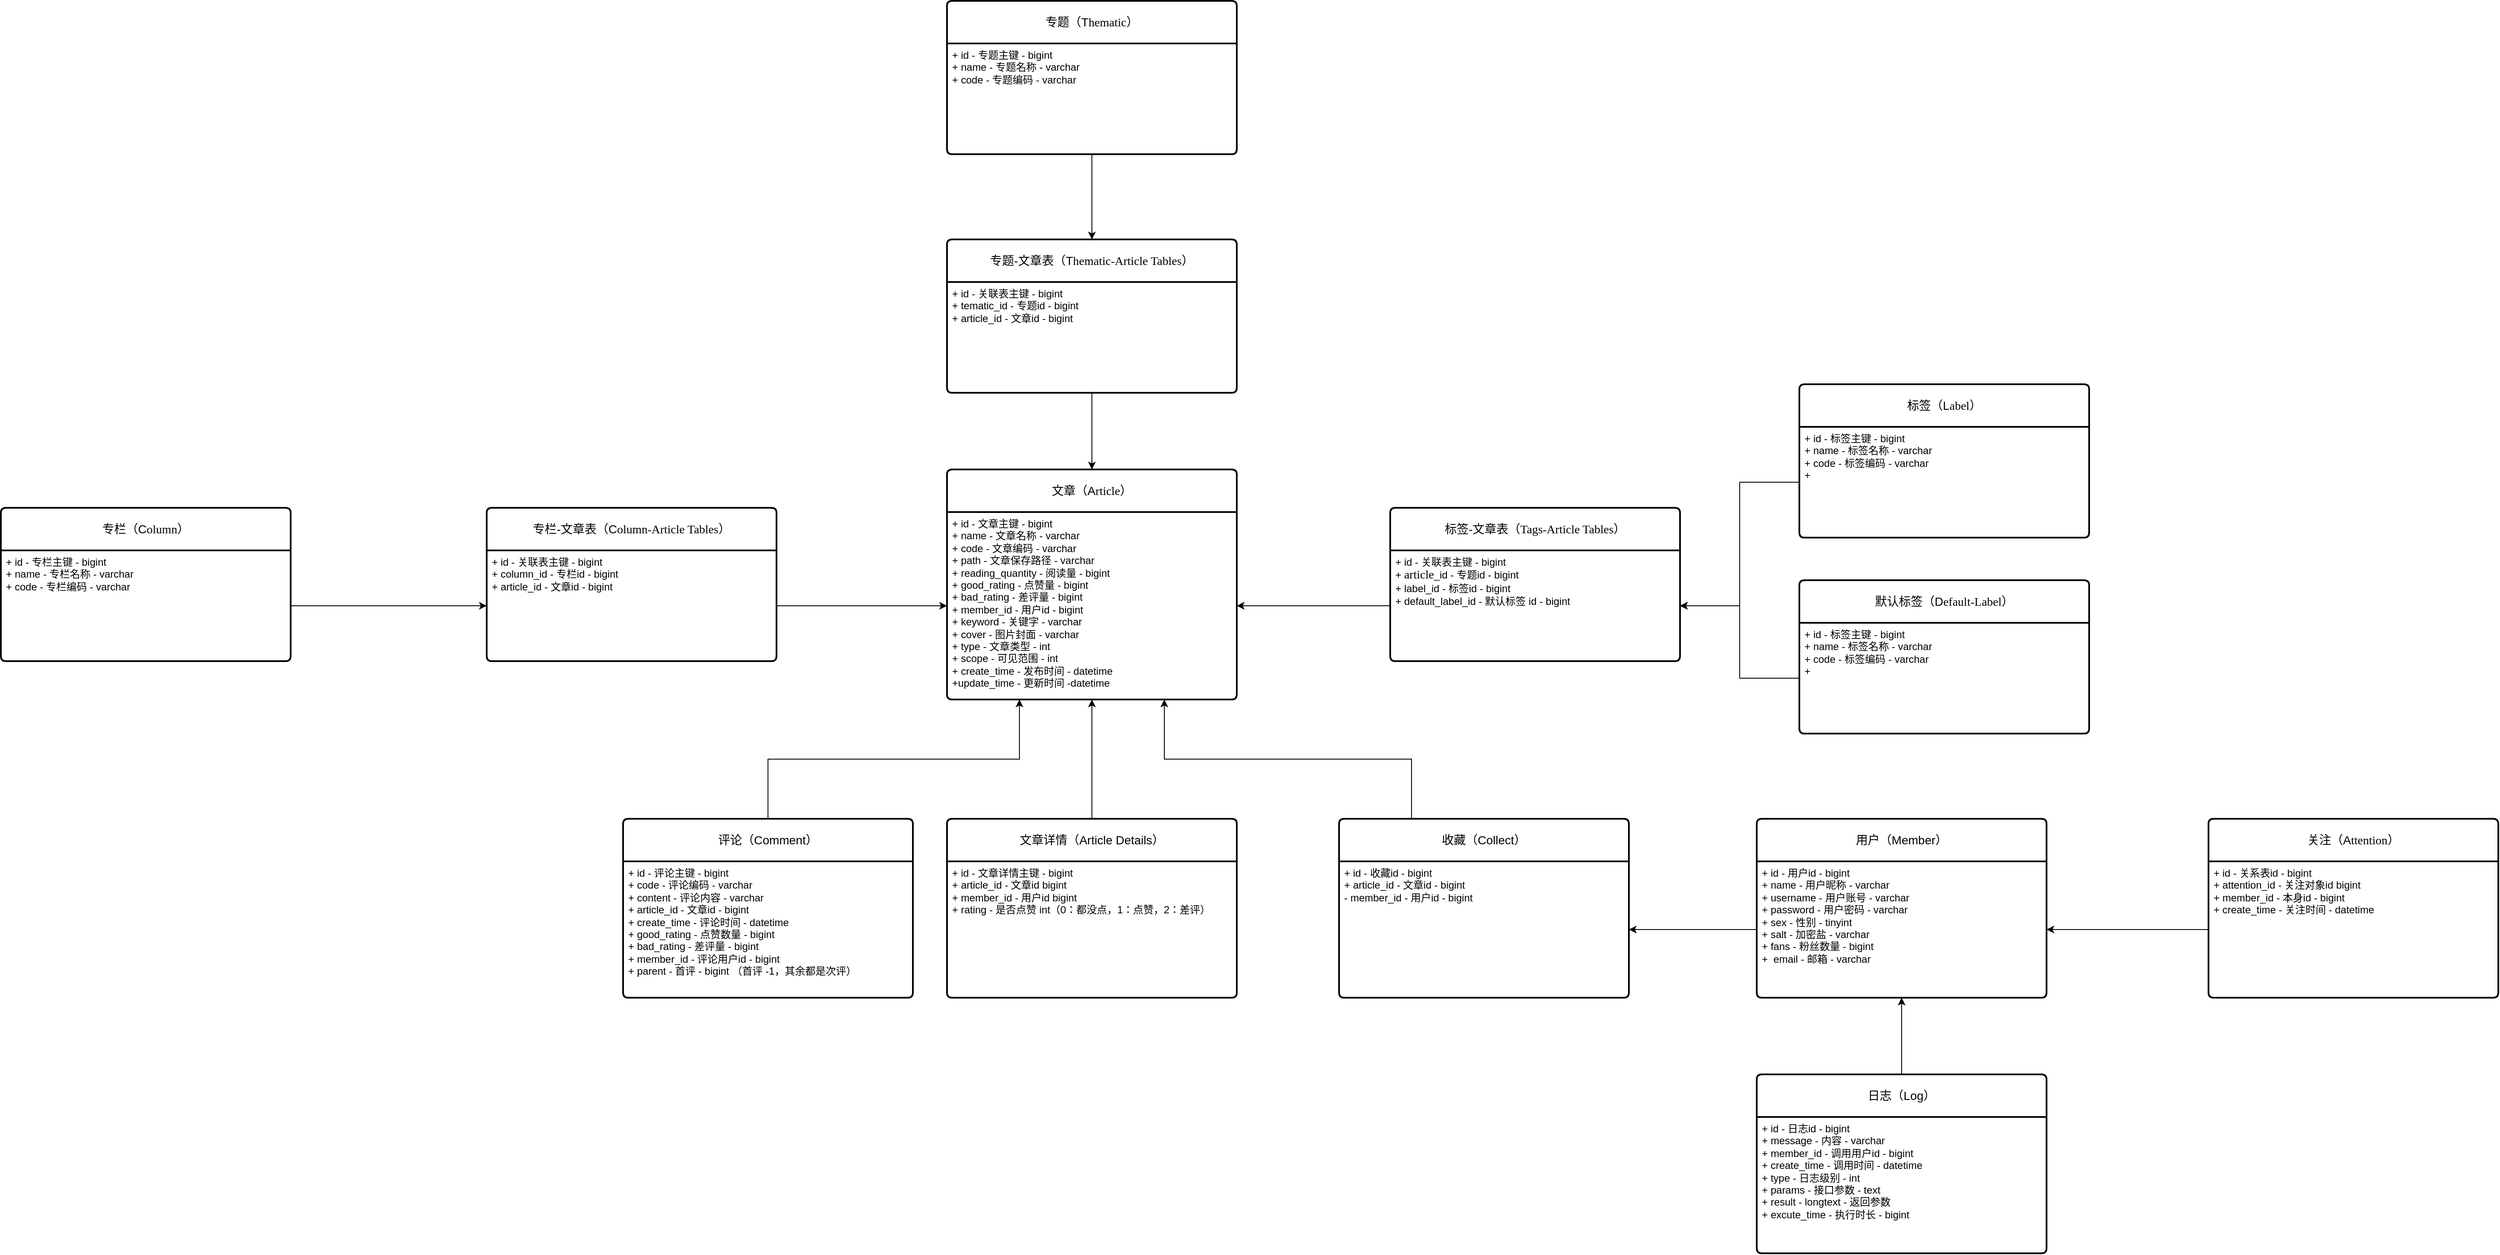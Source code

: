 <mxfile version="27.0.5" pages="2">
  <diagram name="数据库结构" id="I1ErNXHB0BoW2DpfOcAM">
    <mxGraphModel dx="2637" dy="1705" grid="1" gridSize="10" guides="1" tooltips="1" connect="1" arrows="1" fold="1" page="1" pageScale="1" pageWidth="827" pageHeight="1169" math="0" shadow="0">
      <root>
        <mxCell id="0" />
        <mxCell id="1" parent="0" />
        <mxCell id="AwYpqpUh4EfOczfZwocW-6" value="专题（T&lt;span style=&quot;font-family: 微软雅黑; text-align: start; white-space-collapse: preserve;&quot;&gt;hematic&lt;/span&gt;）" style="swimlane;childLayout=stackLayout;horizontal=1;startSize=50;horizontalStack=0;rounded=1;fontSize=14;fontStyle=0;strokeWidth=2;resizeParent=0;resizeLast=1;shadow=0;dashed=0;align=center;arcSize=4;whiteSpace=wrap;html=1;" parent="1" vertex="1">
          <mxGeometry x="100" y="-280" width="340" height="180" as="geometry" />
        </mxCell>
        <mxCell id="AwYpqpUh4EfOczfZwocW-7" value="+ id - 专题主键 - bigint&lt;br&gt;+ name - 专题名称 - varchar&lt;br&gt;+ code - 专题编码 - varchar" style="align=left;strokeColor=none;fillColor=none;spacingLeft=4;spacingRight=4;fontSize=12;verticalAlign=top;resizable=0;rotatable=0;part=1;html=1;whiteSpace=wrap;" parent="AwYpqpUh4EfOczfZwocW-6" vertex="1">
          <mxGeometry y="50" width="340" height="130" as="geometry" />
        </mxCell>
        <mxCell id="AwYpqpUh4EfOczfZwocW-9" value="标签（L&lt;span style=&quot;font-family: 微软雅黑; text-align: start; white-space-collapse: preserve;&quot;&gt;abel&lt;/span&gt;）" style="swimlane;childLayout=stackLayout;horizontal=1;startSize=50;horizontalStack=0;rounded=1;fontSize=14;fontStyle=0;strokeWidth=2;resizeParent=0;resizeLast=1;shadow=0;dashed=0;align=center;arcSize=4;whiteSpace=wrap;html=1;" parent="1" vertex="1">
          <mxGeometry x="1100" y="170" width="340" height="180" as="geometry" />
        </mxCell>
        <mxCell id="AwYpqpUh4EfOczfZwocW-10" value="+ id - 标签主键 - bigint&lt;br&gt;+ name - 标签名称 - varchar&lt;br&gt;+ code - 标签编码 - varchar&lt;div&gt;+&amp;nbsp;&lt;/div&gt;" style="align=left;strokeColor=none;fillColor=none;spacingLeft=4;spacingRight=4;fontSize=12;verticalAlign=top;resizable=0;rotatable=0;part=1;html=1;whiteSpace=wrap;" parent="AwYpqpUh4EfOczfZwocW-9" vertex="1">
          <mxGeometry y="50" width="340" height="130" as="geometry" />
        </mxCell>
        <mxCell id="AwYpqpUh4EfOczfZwocW-11" value="标签-文章表（&lt;span style=&quot;font-family: 微软雅黑; text-align: start; white-space-collapse: preserve;&quot;&gt;Tags-Article Tables&lt;/span&gt;）" style="swimlane;childLayout=stackLayout;horizontal=1;startSize=50;horizontalStack=0;rounded=1;fontSize=14;fontStyle=0;strokeWidth=2;resizeParent=0;resizeLast=1;shadow=0;dashed=0;align=center;arcSize=4;whiteSpace=wrap;html=1;" parent="1" vertex="1">
          <mxGeometry x="620" y="315" width="340" height="180" as="geometry" />
        </mxCell>
        <mxCell id="AwYpqpUh4EfOczfZwocW-12" value="+ id - 关联表主键 - bigint&lt;div&gt;+ &lt;font face=&quot;微软雅黑&quot;&gt;&lt;span style=&quot;font-size: 14px; white-space-collapse: preserve;&quot;&gt;article&lt;/span&gt;&lt;/font&gt;_id - 专题id - bigint&lt;/div&gt;&lt;div&gt;+ label_id - 标签id - bigint&lt;/div&gt;&lt;div&gt;+ default_label_id - 默认标签 id - bigint&lt;/div&gt;" style="align=left;strokeColor=none;fillColor=none;spacingLeft=4;spacingRight=4;fontSize=12;verticalAlign=top;resizable=0;rotatable=0;part=1;html=1;whiteSpace=wrap;" parent="AwYpqpUh4EfOczfZwocW-11" vertex="1">
          <mxGeometry y="50" width="340" height="130" as="geometry" />
        </mxCell>
        <mxCell id="AwYpqpUh4EfOczfZwocW-13" value="默认标签（D&lt;span style=&quot;font-family: 微软雅黑; text-align: start; white-space-collapse: preserve;&quot;&gt;efault-L&lt;/span&gt;&lt;span style=&quot;font-family: 微软雅黑; text-align: start; white-space-collapse: preserve;&quot;&gt;abel&lt;/span&gt;）" style="swimlane;childLayout=stackLayout;horizontal=1;startSize=50;horizontalStack=0;rounded=1;fontSize=14;fontStyle=0;strokeWidth=2;resizeParent=0;resizeLast=1;shadow=0;dashed=0;align=center;arcSize=4;whiteSpace=wrap;html=1;" parent="1" vertex="1">
          <mxGeometry x="1100" y="400" width="340" height="180" as="geometry" />
        </mxCell>
        <mxCell id="AwYpqpUh4EfOczfZwocW-14" value="+ id - 标签主键 - bigint&lt;br&gt;+ name - 标签名称 - varchar&lt;br&gt;+ code - 标签编码 - varchar&lt;div&gt;+&amp;nbsp;&lt;/div&gt;" style="align=left;strokeColor=none;fillColor=none;spacingLeft=4;spacingRight=4;fontSize=12;verticalAlign=top;resizable=0;rotatable=0;part=1;html=1;whiteSpace=wrap;" parent="AwYpqpUh4EfOczfZwocW-13" vertex="1">
          <mxGeometry y="50" width="340" height="130" as="geometry" />
        </mxCell>
        <mxCell id="AwYpqpUh4EfOczfZwocW-15" value="文章（A&lt;span style=&quot;font-family: 微软雅黑; text-align: start; white-space-collapse: preserve;&quot;&gt;rticle&lt;/span&gt;）" style="swimlane;childLayout=stackLayout;horizontal=1;startSize=50;horizontalStack=0;rounded=1;fontSize=14;fontStyle=0;strokeWidth=2;resizeParent=0;resizeLast=1;shadow=0;dashed=0;align=center;arcSize=4;whiteSpace=wrap;html=1;" parent="1" vertex="1">
          <mxGeometry x="100" y="270" width="340" height="270" as="geometry" />
        </mxCell>
        <mxCell id="AwYpqpUh4EfOczfZwocW-16" value="+ id - 文章主键 - bigint&lt;br&gt;+ name - 文章名称 - varchar&lt;br&gt;+ code - 文章编码 - varchar&lt;div&gt;+ path - 文章保存路径 - varchar&lt;/div&gt;&lt;div&gt;+ reading_quantity - 阅读量 - bigint&lt;/div&gt;&lt;div&gt;+ good_rating - 点赞量 - bigint&lt;/div&gt;&lt;div&gt;+ bad_rating - 差评量 - bigint&lt;/div&gt;&lt;div&gt;+ member_id - 用户id - bigint&lt;/div&gt;&lt;div&gt;+ keyword - 关键字 - varchar&lt;/div&gt;&lt;div&gt;+ cover - 图片封面 - varchar&lt;/div&gt;&lt;div&gt;+ type - 文章类型 - int&lt;/div&gt;&lt;div&gt;+ scope - 可见范围 - int&lt;/div&gt;&lt;div&gt;+ create_time - 发布时间 - datetime&lt;/div&gt;&lt;div&gt;+update_time - 更新时间 -datetime&lt;/div&gt;" style="align=left;strokeColor=none;fillColor=none;spacingLeft=4;spacingRight=4;fontSize=12;verticalAlign=top;resizable=0;rotatable=0;part=1;html=1;whiteSpace=wrap;" parent="AwYpqpUh4EfOczfZwocW-15" vertex="1">
          <mxGeometry y="50" width="340" height="220" as="geometry" />
        </mxCell>
        <mxCell id="AwYpqpUh4EfOczfZwocW-17" value="专题-文章表（T&lt;span style=&quot;font-family: 微软雅黑; text-align: start; white-space-collapse: preserve;&quot;&gt;hematic-Article Tables&lt;/span&gt;）" style="swimlane;childLayout=stackLayout;horizontal=1;startSize=50;horizontalStack=0;rounded=1;fontSize=14;fontStyle=0;strokeWidth=2;resizeParent=0;resizeLast=1;shadow=0;dashed=0;align=center;arcSize=4;whiteSpace=wrap;html=1;" parent="1" vertex="1">
          <mxGeometry x="100" width="340" height="180" as="geometry" />
        </mxCell>
        <mxCell id="AwYpqpUh4EfOczfZwocW-18" value="+ id - 关联表主键 - bigint&lt;br&gt;+ tematic_id - 专题id - bigint&lt;div&gt;+ article_id - 文章id - bigint&lt;/div&gt;" style="align=left;strokeColor=none;fillColor=none;spacingLeft=4;spacingRight=4;fontSize=12;verticalAlign=top;resizable=0;rotatable=0;part=1;html=1;whiteSpace=wrap;" parent="AwYpqpUh4EfOczfZwocW-17" vertex="1">
          <mxGeometry y="50" width="340" height="130" as="geometry" />
        </mxCell>
        <mxCell id="AwYpqpUh4EfOczfZwocW-19" value="专栏-文章表（C&lt;span style=&quot;font-family: 微软雅黑; text-align: start; white-space-collapse: preserve;&quot;&gt;olumn-Article Tables&lt;/span&gt;）" style="swimlane;childLayout=stackLayout;horizontal=1;startSize=50;horizontalStack=0;rounded=1;fontSize=14;fontStyle=0;strokeWidth=2;resizeParent=0;resizeLast=1;shadow=0;dashed=0;align=center;arcSize=4;whiteSpace=wrap;html=1;" parent="1" vertex="1">
          <mxGeometry x="-440" y="315" width="340" height="180" as="geometry" />
        </mxCell>
        <mxCell id="AwYpqpUh4EfOczfZwocW-20" value="+ id - 关联表主键 - bigint&lt;br&gt;+ column_id - 专栏id - bigint&lt;br&gt;+ article_id - 文章id - bigint" style="align=left;strokeColor=none;fillColor=none;spacingLeft=4;spacingRight=4;fontSize=12;verticalAlign=top;resizable=0;rotatable=0;part=1;html=1;whiteSpace=wrap;" parent="AwYpqpUh4EfOczfZwocW-19" vertex="1">
          <mxGeometry y="50" width="340" height="130" as="geometry" />
        </mxCell>
        <mxCell id="AwYpqpUh4EfOczfZwocW-21" value="专栏（C&lt;span style=&quot;font-family: 微软雅黑; text-align: start; white-space-collapse: preserve;&quot;&gt;olumn&lt;/span&gt;）" style="swimlane;childLayout=stackLayout;horizontal=1;startSize=50;horizontalStack=0;rounded=1;fontSize=14;fontStyle=0;strokeWidth=2;resizeParent=0;resizeLast=1;shadow=0;dashed=0;align=center;arcSize=4;whiteSpace=wrap;html=1;" parent="1" vertex="1">
          <mxGeometry x="-1010" y="315" width="340" height="180" as="geometry" />
        </mxCell>
        <mxCell id="AwYpqpUh4EfOczfZwocW-22" value="+ id - 专栏主键 - bigint&lt;br&gt;+ name - 专栏名称 - varchar&lt;br&gt;+ code - 专栏编码 - varchar" style="align=left;strokeColor=none;fillColor=none;spacingLeft=4;spacingRight=4;fontSize=12;verticalAlign=top;resizable=0;rotatable=0;part=1;html=1;whiteSpace=wrap;" parent="AwYpqpUh4EfOczfZwocW-21" vertex="1">
          <mxGeometry y="50" width="340" height="130" as="geometry" />
        </mxCell>
        <mxCell id="AwYpqpUh4EfOczfZwocW-23" style="edgeStyle=orthogonalEdgeStyle;rounded=0;orthogonalLoop=1;jettySize=auto;html=1;exitX=0.5;exitY=1;exitDx=0;exitDy=0;entryX=0.5;entryY=0;entryDx=0;entryDy=0;" parent="1" source="AwYpqpUh4EfOczfZwocW-18" target="AwYpqpUh4EfOczfZwocW-15" edge="1">
          <mxGeometry relative="1" as="geometry" />
        </mxCell>
        <mxCell id="AwYpqpUh4EfOczfZwocW-24" style="edgeStyle=orthogonalEdgeStyle;rounded=0;orthogonalLoop=1;jettySize=auto;html=1;exitX=0;exitY=0.5;exitDx=0;exitDy=0;entryX=1;entryY=0.5;entryDx=0;entryDy=0;" parent="1" source="AwYpqpUh4EfOczfZwocW-12" target="AwYpqpUh4EfOczfZwocW-16" edge="1">
          <mxGeometry relative="1" as="geometry" />
        </mxCell>
        <mxCell id="AwYpqpUh4EfOczfZwocW-25" style="edgeStyle=orthogonalEdgeStyle;rounded=0;orthogonalLoop=1;jettySize=auto;html=1;exitX=1;exitY=0.5;exitDx=0;exitDy=0;entryX=0;entryY=0.5;entryDx=0;entryDy=0;" parent="1" source="AwYpqpUh4EfOczfZwocW-20" target="AwYpqpUh4EfOczfZwocW-16" edge="1">
          <mxGeometry relative="1" as="geometry" />
        </mxCell>
        <mxCell id="AwYpqpUh4EfOczfZwocW-26" style="edgeStyle=orthogonalEdgeStyle;rounded=0;orthogonalLoop=1;jettySize=auto;html=1;exitX=0.5;exitY=1;exitDx=0;exitDy=0;" parent="1" source="AwYpqpUh4EfOczfZwocW-7" target="AwYpqpUh4EfOczfZwocW-17" edge="1">
          <mxGeometry relative="1" as="geometry" />
        </mxCell>
        <mxCell id="AwYpqpUh4EfOczfZwocW-27" style="edgeStyle=orthogonalEdgeStyle;rounded=0;orthogonalLoop=1;jettySize=auto;html=1;exitX=0;exitY=0.5;exitDx=0;exitDy=0;entryX=1;entryY=0.5;entryDx=0;entryDy=0;" parent="1" source="AwYpqpUh4EfOczfZwocW-10" target="AwYpqpUh4EfOczfZwocW-12" edge="1">
          <mxGeometry relative="1" as="geometry" />
        </mxCell>
        <mxCell id="AwYpqpUh4EfOczfZwocW-29" style="edgeStyle=orthogonalEdgeStyle;rounded=0;orthogonalLoop=1;jettySize=auto;html=1;exitX=0;exitY=0.5;exitDx=0;exitDy=0;entryX=1;entryY=0.5;entryDx=0;entryDy=0;" parent="1" source="AwYpqpUh4EfOczfZwocW-14" target="AwYpqpUh4EfOczfZwocW-12" edge="1">
          <mxGeometry relative="1" as="geometry" />
        </mxCell>
        <mxCell id="AwYpqpUh4EfOczfZwocW-30" style="edgeStyle=orthogonalEdgeStyle;rounded=0;orthogonalLoop=1;jettySize=auto;html=1;exitX=1;exitY=0.5;exitDx=0;exitDy=0;" parent="1" source="AwYpqpUh4EfOczfZwocW-22" target="AwYpqpUh4EfOczfZwocW-20" edge="1">
          <mxGeometry relative="1" as="geometry" />
        </mxCell>
        <mxCell id="ytZSGSwfcOSJs34K6wdh-1" style="edgeStyle=orthogonalEdgeStyle;rounded=0;orthogonalLoop=1;jettySize=auto;html=1;exitX=0.5;exitY=0;exitDx=0;exitDy=0;entryX=0.25;entryY=1;entryDx=0;entryDy=0;" parent="1" source="AwYpqpUh4EfOczfZwocW-33" target="AwYpqpUh4EfOczfZwocW-16" edge="1">
          <mxGeometry relative="1" as="geometry" />
        </mxCell>
        <mxCell id="AwYpqpUh4EfOczfZwocW-33" value="&lt;div style=&quot;text-align: start;&quot;&gt;评论（Comment）&lt;/div&gt;" style="swimlane;childLayout=stackLayout;horizontal=1;startSize=50;horizontalStack=0;rounded=1;fontSize=14;fontStyle=0;strokeWidth=2;resizeParent=0;resizeLast=1;shadow=0;dashed=0;align=center;arcSize=4;whiteSpace=wrap;html=1;" parent="1" vertex="1">
          <mxGeometry x="-280" y="680" width="340" height="210" as="geometry" />
        </mxCell>
        <mxCell id="AwYpqpUh4EfOczfZwocW-34" value="+ id - 评论主键 - bigint&lt;div&gt;+ code - 评论编码 - varchar&lt;/div&gt;&lt;div&gt;+ content - 评论内容 - varchar&lt;/div&gt;&lt;div&gt;+ article_id - 文章id - bigint&lt;/div&gt;&lt;div&gt;+ create_time - 评论时间 - datetime&lt;/div&gt;&lt;div&gt;+ good_rating - 点赞数量 - bigint&lt;/div&gt;&lt;div&gt;+ bad_rating - 差评量 - bigint&lt;/div&gt;&lt;div&gt;+ member_id - 评论用户id - bigint&lt;/div&gt;&lt;div&gt;+ parent - 首评 - bigint （首评 -1，其余都是次评）&lt;/div&gt;" style="align=left;strokeColor=none;fillColor=none;spacingLeft=4;spacingRight=4;fontSize=12;verticalAlign=top;resizable=0;rotatable=0;part=1;html=1;whiteSpace=wrap;" parent="AwYpqpUh4EfOczfZwocW-33" vertex="1">
          <mxGeometry y="50" width="340" height="160" as="geometry" />
        </mxCell>
        <mxCell id="HQ80uJ3TJS0k1r7bCMIQ-3" style="edgeStyle=orthogonalEdgeStyle;rounded=0;orthogonalLoop=1;jettySize=auto;html=1;exitX=0.5;exitY=0;exitDx=0;exitDy=0;entryX=0.5;entryY=1;entryDx=0;entryDy=0;" parent="1" source="HQ80uJ3TJS0k1r7bCMIQ-1" target="AwYpqpUh4EfOczfZwocW-16" edge="1">
          <mxGeometry relative="1" as="geometry" />
        </mxCell>
        <mxCell id="HQ80uJ3TJS0k1r7bCMIQ-1" value="&lt;div style=&quot;text-align: start;&quot;&gt;文章详情（Article Details）&lt;/div&gt;" style="swimlane;childLayout=stackLayout;horizontal=1;startSize=50;horizontalStack=0;rounded=1;fontSize=14;fontStyle=0;strokeWidth=2;resizeParent=0;resizeLast=1;shadow=0;dashed=0;align=center;arcSize=4;whiteSpace=wrap;html=1;" parent="1" vertex="1">
          <mxGeometry x="100" y="680" width="340" height="210" as="geometry" />
        </mxCell>
        <mxCell id="HQ80uJ3TJS0k1r7bCMIQ-2" value="+ id - 文章详情主键 - bigint&lt;div&gt;+ article_id - 文章id bigint&lt;/div&gt;&lt;div&gt;+ member_id - 用户id bigint&lt;/div&gt;&lt;div&gt;+ rating - 是否点赞 int（0：都没点，1：点赞，2：差评）&lt;/div&gt;" style="align=left;strokeColor=none;fillColor=none;spacingLeft=4;spacingRight=4;fontSize=12;verticalAlign=top;resizable=0;rotatable=0;part=1;html=1;whiteSpace=wrap;" parent="HQ80uJ3TJS0k1r7bCMIQ-1" vertex="1">
          <mxGeometry y="50" width="340" height="160" as="geometry" />
        </mxCell>
        <mxCell id="HQ80uJ3TJS0k1r7bCMIQ-4" value="&lt;div style=&quot;text-align: start;&quot;&gt;用户（Member）&lt;/div&gt;" style="swimlane;childLayout=stackLayout;horizontal=1;startSize=50;horizontalStack=0;rounded=1;fontSize=14;fontStyle=0;strokeWidth=2;resizeParent=0;resizeLast=1;shadow=0;dashed=0;align=center;arcSize=4;whiteSpace=wrap;html=1;" parent="1" vertex="1">
          <mxGeometry x="1050" y="680" width="340" height="210" as="geometry" />
        </mxCell>
        <mxCell id="HQ80uJ3TJS0k1r7bCMIQ-5" value="+ id - 用户id - bigint&lt;div&gt;+ name - 用户昵称 - varchar&lt;/div&gt;&lt;div&gt;+ username - 用户账号 - varchar&lt;/div&gt;&lt;div&gt;+ password - 用户密码 - varchar&lt;/div&gt;&lt;div&gt;+ sex - 性别 - tinyint&lt;/div&gt;&lt;div&gt;+ salt - 加密盐 - varchar&lt;/div&gt;&lt;div&gt;+ fans - 粉丝数量 - bigint&lt;/div&gt;&lt;div&gt;&lt;span style=&quot;background-color: transparent; color: light-dark(rgb(0, 0, 0), rgb(255, 255, 255));&quot;&gt;+&amp;nbsp; email - 邮箱 - varchar&lt;/span&gt;&lt;/div&gt;" style="align=left;strokeColor=none;fillColor=none;spacingLeft=4;spacingRight=4;fontSize=12;verticalAlign=top;resizable=0;rotatable=0;part=1;html=1;whiteSpace=wrap;" parent="HQ80uJ3TJS0k1r7bCMIQ-4" vertex="1">
          <mxGeometry y="50" width="340" height="160" as="geometry" />
        </mxCell>
        <mxCell id="HQ80uJ3TJS0k1r7bCMIQ-12" style="edgeStyle=orthogonalEdgeStyle;rounded=0;orthogonalLoop=1;jettySize=auto;html=1;exitX=0.5;exitY=0;exitDx=0;exitDy=0;entryX=0.5;entryY=1;entryDx=0;entryDy=0;" parent="1" source="HQ80uJ3TJS0k1r7bCMIQ-6" target="HQ80uJ3TJS0k1r7bCMIQ-5" edge="1">
          <mxGeometry relative="1" as="geometry" />
        </mxCell>
        <mxCell id="HQ80uJ3TJS0k1r7bCMIQ-6" value="&lt;div style=&quot;text-align: start;&quot;&gt;日志（Log）&lt;/div&gt;" style="swimlane;childLayout=stackLayout;horizontal=1;startSize=50;horizontalStack=0;rounded=1;fontSize=14;fontStyle=0;strokeWidth=2;resizeParent=0;resizeLast=1;shadow=0;dashed=0;align=center;arcSize=4;whiteSpace=wrap;html=1;" parent="1" vertex="1">
          <mxGeometry x="1050" y="980" width="340" height="210" as="geometry" />
        </mxCell>
        <mxCell id="HQ80uJ3TJS0k1r7bCMIQ-7" value="+ id - 日志id - bigint&lt;div&gt;+ message - 内容 - varchar&lt;/div&gt;&lt;div&gt;+ member_id - 调用用户id - bigint&lt;/div&gt;&lt;div&gt;+ create_time - 调用时间 - datetime&lt;/div&gt;&lt;div&gt;+ type - 日志级别 - int&lt;/div&gt;&lt;div&gt;+ params - 接口参数 - text&lt;/div&gt;&lt;div&gt;+ result - longtext - 返回参数&lt;/div&gt;&lt;div&gt;+ excute_time - 执行时长 - bigint&lt;/div&gt;" style="align=left;strokeColor=none;fillColor=none;spacingLeft=4;spacingRight=4;fontSize=12;verticalAlign=top;resizable=0;rotatable=0;part=1;html=1;whiteSpace=wrap;" parent="HQ80uJ3TJS0k1r7bCMIQ-6" vertex="1">
          <mxGeometry y="50" width="340" height="160" as="geometry" />
        </mxCell>
        <mxCell id="HQ80uJ3TJS0k1r7bCMIQ-11" style="edgeStyle=orthogonalEdgeStyle;rounded=0;orthogonalLoop=1;jettySize=auto;html=1;exitX=0.25;exitY=0;exitDx=0;exitDy=0;entryX=0.75;entryY=1;entryDx=0;entryDy=0;" parent="1" source="HQ80uJ3TJS0k1r7bCMIQ-8" target="AwYpqpUh4EfOczfZwocW-16" edge="1">
          <mxGeometry relative="1" as="geometry" />
        </mxCell>
        <mxCell id="HQ80uJ3TJS0k1r7bCMIQ-8" value="&lt;div style=&quot;text-align: start;&quot;&gt;收藏（Collect）&lt;/div&gt;" style="swimlane;childLayout=stackLayout;horizontal=1;startSize=50;horizontalStack=0;rounded=1;fontSize=14;fontStyle=0;strokeWidth=2;resizeParent=0;resizeLast=1;shadow=0;dashed=0;align=center;arcSize=4;whiteSpace=wrap;html=1;" parent="1" vertex="1">
          <mxGeometry x="560" y="680" width="340" height="210" as="geometry" />
        </mxCell>
        <mxCell id="HQ80uJ3TJS0k1r7bCMIQ-9" value="+ id - 收藏id - bigint&lt;div&gt;+ article_id - 文章id - bigint&lt;/div&gt;&lt;div&gt;- member_id - 用户id - bigint&lt;/div&gt;" style="align=left;strokeColor=none;fillColor=none;spacingLeft=4;spacingRight=4;fontSize=12;verticalAlign=top;resizable=0;rotatable=0;part=1;html=1;whiteSpace=wrap;" parent="HQ80uJ3TJS0k1r7bCMIQ-8" vertex="1">
          <mxGeometry y="50" width="340" height="160" as="geometry" />
        </mxCell>
        <mxCell id="HQ80uJ3TJS0k1r7bCMIQ-10" style="edgeStyle=orthogonalEdgeStyle;rounded=0;orthogonalLoop=1;jettySize=auto;html=1;exitX=0;exitY=0.5;exitDx=0;exitDy=0;entryX=1;entryY=0.5;entryDx=0;entryDy=0;" parent="1" source="HQ80uJ3TJS0k1r7bCMIQ-5" target="HQ80uJ3TJS0k1r7bCMIQ-9" edge="1">
          <mxGeometry relative="1" as="geometry" />
        </mxCell>
        <mxCell id="HQ80uJ3TJS0k1r7bCMIQ-15" value="&lt;div style=&quot;text-align: start;&quot;&gt;关注（A&lt;span style=&quot;white-space-collapse: preserve; font-family: 微软雅黑;&quot;&gt;ttention&lt;/span&gt;）&lt;br&gt;&lt;/div&gt;" style="swimlane;childLayout=stackLayout;horizontal=1;startSize=50;horizontalStack=0;rounded=1;fontSize=14;fontStyle=0;strokeWidth=2;resizeParent=0;resizeLast=1;shadow=0;dashed=0;align=center;arcSize=4;whiteSpace=wrap;html=1;" parent="1" vertex="1">
          <mxGeometry x="1580" y="680" width="340" height="210" as="geometry" />
        </mxCell>
        <mxCell id="HQ80uJ3TJS0k1r7bCMIQ-16" value="+ id - 关系表id - bigint&lt;div&gt;+ attention_id - 关注对象id bigint&lt;/div&gt;&lt;div&gt;+ member_id - 本身id - bigint&lt;/div&gt;&lt;div&gt;+ create_time - 关注时间 - datetime&lt;/div&gt;" style="align=left;strokeColor=none;fillColor=none;spacingLeft=4;spacingRight=4;fontSize=12;verticalAlign=top;resizable=0;rotatable=0;part=1;html=1;whiteSpace=wrap;" parent="HQ80uJ3TJS0k1r7bCMIQ-15" vertex="1">
          <mxGeometry y="50" width="340" height="160" as="geometry" />
        </mxCell>
        <mxCell id="HQ80uJ3TJS0k1r7bCMIQ-17" style="edgeStyle=orthogonalEdgeStyle;rounded=0;orthogonalLoop=1;jettySize=auto;html=1;exitX=0;exitY=0.5;exitDx=0;exitDy=0;" parent="1" source="HQ80uJ3TJS0k1r7bCMIQ-16" target="HQ80uJ3TJS0k1r7bCMIQ-5" edge="1">
          <mxGeometry relative="1" as="geometry" />
        </mxCell>
      </root>
    </mxGraphModel>
  </diagram>
  <diagram id="weSTDpT5rXTfGD1hPrS9" name="评论区实现原理">
    <mxGraphModel dx="1188" dy="648" grid="1" gridSize="10" guides="1" tooltips="1" connect="1" arrows="1" fold="1" page="1" pageScale="1" pageWidth="827" pageHeight="1169" math="0" shadow="0">
      <root>
        <mxCell id="0" />
        <mxCell id="1" parent="0" />
        <mxCell id="nXwIMKww6mUc8uqGvv5m-1" value="首评" style="rounded=1;whiteSpace=wrap;html=1;" vertex="1" parent="1">
          <mxGeometry x="40" y="270" width="120" height="60" as="geometry" />
        </mxCell>
        <mxCell id="nXwIMKww6mUc8uqGvv5m-22" style="edgeStyle=orthogonalEdgeStyle;rounded=0;orthogonalLoop=1;jettySize=auto;html=1;exitX=0;exitY=0.5;exitDx=0;exitDy=0;entryX=1;entryY=0.5;entryDx=0;entryDy=0;" edge="1" parent="1" source="nXwIMKww6mUc8uqGvv5m-2" target="nXwIMKww6mUc8uqGvv5m-1">
          <mxGeometry relative="1" as="geometry" />
        </mxCell>
        <mxCell id="nDFssBVvb_U1L88ROul1-1" style="edgeStyle=orthogonalEdgeStyle;rounded=0;orthogonalLoop=1;jettySize=auto;html=1;exitX=0.5;exitY=0;exitDx=0;exitDy=0;fillColor=#f8cecc;strokeColor=#b85450;" edge="1" parent="1" source="nXwIMKww6mUc8uqGvv5m-2" target="nXwIMKww6mUc8uqGvv5m-1">
          <mxGeometry relative="1" as="geometry" />
        </mxCell>
        <mxCell id="nXwIMKww6mUc8uqGvv5m-2" value="次评" style="rounded=1;whiteSpace=wrap;html=1;" vertex="1" parent="1">
          <mxGeometry x="270" y="140" width="120" height="60" as="geometry" />
        </mxCell>
        <mxCell id="nXwIMKww6mUc8uqGvv5m-24" style="edgeStyle=orthogonalEdgeStyle;rounded=0;orthogonalLoop=1;jettySize=auto;html=1;exitX=0;exitY=0.5;exitDx=0;exitDy=0;entryX=1;entryY=0.5;entryDx=0;entryDy=0;" edge="1" parent="1" source="nXwIMKww6mUc8uqGvv5m-3" target="nXwIMKww6mUc8uqGvv5m-1">
          <mxGeometry relative="1" as="geometry" />
        </mxCell>
        <mxCell id="nXwIMKww6mUc8uqGvv5m-3" value="次评" style="rounded=1;whiteSpace=wrap;html=1;" vertex="1" parent="1">
          <mxGeometry x="270" y="270" width="120" height="60" as="geometry" />
        </mxCell>
        <mxCell id="nXwIMKww6mUc8uqGvv5m-26" style="edgeStyle=orthogonalEdgeStyle;rounded=0;orthogonalLoop=1;jettySize=auto;html=1;exitX=0;exitY=0.5;exitDx=0;exitDy=0;entryX=1;entryY=0.5;entryDx=0;entryDy=0;" edge="1" parent="1" source="nXwIMKww6mUc8uqGvv5m-4" target="nXwIMKww6mUc8uqGvv5m-1">
          <mxGeometry relative="1" as="geometry" />
        </mxCell>
        <mxCell id="nXwIMKww6mUc8uqGvv5m-4" value="次评" style="rounded=1;whiteSpace=wrap;html=1;" vertex="1" parent="1">
          <mxGeometry x="270" y="380" width="120" height="60" as="geometry" />
        </mxCell>
        <mxCell id="nXwIMKww6mUc8uqGvv5m-16" style="edgeStyle=orthogonalEdgeStyle;rounded=0;orthogonalLoop=1;jettySize=auto;html=1;exitX=0;exitY=0.5;exitDx=0;exitDy=0;" edge="1" parent="1" source="nXwIMKww6mUc8uqGvv5m-5" target="nXwIMKww6mUc8uqGvv5m-2">
          <mxGeometry relative="1" as="geometry" />
        </mxCell>
        <mxCell id="nDFssBVvb_U1L88ROul1-3" style="edgeStyle=orthogonalEdgeStyle;rounded=0;orthogonalLoop=1;jettySize=auto;html=1;exitX=0.5;exitY=0;exitDx=0;exitDy=0;entryX=0.75;entryY=0;entryDx=0;entryDy=0;fillColor=#ffe6cc;strokeColor=#d79b00;" edge="1" parent="1" source="nXwIMKww6mUc8uqGvv5m-5" target="nXwIMKww6mUc8uqGvv5m-2">
          <mxGeometry relative="1" as="geometry" />
        </mxCell>
        <mxCell id="nXwIMKww6mUc8uqGvv5m-5" value="回复" style="rounded=1;whiteSpace=wrap;html=1;" vertex="1" parent="1">
          <mxGeometry x="480" y="140" width="120" height="60" as="geometry" />
        </mxCell>
        <mxCell id="nXwIMKww6mUc8uqGvv5m-21" style="edgeStyle=orthogonalEdgeStyle;rounded=0;orthogonalLoop=1;jettySize=auto;html=1;exitX=0;exitY=0.5;exitDx=0;exitDy=0;" edge="1" parent="1" source="nXwIMKww6mUc8uqGvv5m-6" target="nXwIMKww6mUc8uqGvv5m-5">
          <mxGeometry relative="1" as="geometry" />
        </mxCell>
        <mxCell id="nDFssBVvb_U1L88ROul1-5" style="edgeStyle=orthogonalEdgeStyle;rounded=0;orthogonalLoop=1;jettySize=auto;html=1;exitX=0.5;exitY=0;exitDx=0;exitDy=0;entryX=0.75;entryY=0;entryDx=0;entryDy=0;fillColor=#f8cecc;strokeColor=#b85450;" edge="1" parent="1" source="nXwIMKww6mUc8uqGvv5m-6" target="nXwIMKww6mUc8uqGvv5m-5">
          <mxGeometry relative="1" as="geometry" />
        </mxCell>
        <mxCell id="nXwIMKww6mUc8uqGvv5m-6" value="回复" style="rounded=1;whiteSpace=wrap;html=1;" vertex="1" parent="1">
          <mxGeometry x="660" y="140" width="120" height="60" as="geometry" />
        </mxCell>
        <mxCell id="nXwIMKww6mUc8uqGvv5m-17" style="edgeStyle=orthogonalEdgeStyle;rounded=0;orthogonalLoop=1;jettySize=auto;html=1;exitX=0;exitY=0.5;exitDx=0;exitDy=0;entryX=1;entryY=0.5;entryDx=0;entryDy=0;" edge="1" parent="1" source="nXwIMKww6mUc8uqGvv5m-7" target="nXwIMKww6mUc8uqGvv5m-3">
          <mxGeometry relative="1" as="geometry" />
        </mxCell>
        <mxCell id="nXwIMKww6mUc8uqGvv5m-7" value="回复" style="rounded=1;whiteSpace=wrap;html=1;" vertex="1" parent="1">
          <mxGeometry x="480" y="270" width="120" height="60" as="geometry" />
        </mxCell>
        <mxCell id="nXwIMKww6mUc8uqGvv5m-20" style="edgeStyle=orthogonalEdgeStyle;rounded=0;orthogonalLoop=1;jettySize=auto;html=1;exitX=0;exitY=0.5;exitDx=0;exitDy=0;entryX=1;entryY=0.5;entryDx=0;entryDy=0;" edge="1" parent="1" source="nXwIMKww6mUc8uqGvv5m-8" target="nXwIMKww6mUc8uqGvv5m-7">
          <mxGeometry relative="1" as="geometry" />
        </mxCell>
        <mxCell id="nXwIMKww6mUc8uqGvv5m-8" value="回复" style="rounded=1;whiteSpace=wrap;html=1;" vertex="1" parent="1">
          <mxGeometry x="670" y="270" width="120" height="60" as="geometry" />
        </mxCell>
        <mxCell id="nXwIMKww6mUc8uqGvv5m-18" style="edgeStyle=orthogonalEdgeStyle;rounded=0;orthogonalLoop=1;jettySize=auto;html=1;exitX=0;exitY=0.5;exitDx=0;exitDy=0;entryX=1;entryY=0.5;entryDx=0;entryDy=0;" edge="1" parent="1" source="nXwIMKww6mUc8uqGvv5m-9" target="nXwIMKww6mUc8uqGvv5m-4">
          <mxGeometry relative="1" as="geometry" />
        </mxCell>
        <mxCell id="nXwIMKww6mUc8uqGvv5m-9" value="回复" style="rounded=1;whiteSpace=wrap;html=1;" vertex="1" parent="1">
          <mxGeometry x="480" y="380" width="120" height="60" as="geometry" />
        </mxCell>
        <mxCell id="nXwIMKww6mUc8uqGvv5m-19" style="edgeStyle=orthogonalEdgeStyle;rounded=0;orthogonalLoop=1;jettySize=auto;html=1;exitX=0;exitY=0.5;exitDx=0;exitDy=0;entryX=1;entryY=0.5;entryDx=0;entryDy=0;" edge="1" parent="1" source="nXwIMKww6mUc8uqGvv5m-10" target="nXwIMKww6mUc8uqGvv5m-9">
          <mxGeometry relative="1" as="geometry" />
        </mxCell>
        <mxCell id="nXwIMKww6mUc8uqGvv5m-10" value="回复" style="rounded=1;whiteSpace=wrap;html=1;" vertex="1" parent="1">
          <mxGeometry x="670" y="380" width="120" height="60" as="geometry" />
        </mxCell>
        <mxCell id="nDFssBVvb_U1L88ROul1-2" value="绑定id" style="text;html=1;align=center;verticalAlign=middle;whiteSpace=wrap;rounded=0;" vertex="1" parent="1">
          <mxGeometry x="140" y="90" width="60" height="30" as="geometry" />
        </mxCell>
        <mxCell id="nDFssBVvb_U1L88ROul1-4" value="绑定id" style="text;html=1;align=center;verticalAlign=middle;whiteSpace=wrap;rounded=0;" vertex="1" parent="1">
          <mxGeometry x="410" y="90" width="60" height="30" as="geometry" />
        </mxCell>
        <mxCell id="nDFssBVvb_U1L88ROul1-6" value="绑定id" style="text;html=1;align=center;verticalAlign=middle;whiteSpace=wrap;rounded=0;" vertex="1" parent="1">
          <mxGeometry x="610" y="90" width="60" height="30" as="geometry" />
        </mxCell>
        <mxCell id="U-kd55ZybFCbnlOvCkdw-1" value="" style="rounded=0;whiteSpace=wrap;html=1;" vertex="1" parent="1">
          <mxGeometry x="140" y="780" width="120" height="350" as="geometry" />
        </mxCell>
        <mxCell id="U-kd55ZybFCbnlOvCkdw-2" value="数据1" style="rounded=1;whiteSpace=wrap;html=1;fillColor=#dae8fc;strokeColor=#6c8ebf;" vertex="1" parent="1">
          <mxGeometry x="140" y="1070" width="120" height="60" as="geometry" />
        </mxCell>
        <mxCell id="U-kd55ZybFCbnlOvCkdw-3" value="数据2" style="rounded=1;whiteSpace=wrap;html=1;fillColor=#d5e8d4;strokeColor=#82b366;" vertex="1" parent="1">
          <mxGeometry x="140" y="1010" width="120" height="60" as="geometry" />
        </mxCell>
        <mxCell id="U-kd55ZybFCbnlOvCkdw-4" value="数据3" style="rounded=1;whiteSpace=wrap;html=1;fillColor=#ffe6cc;strokeColor=#d79b00;" vertex="1" parent="1">
          <mxGeometry x="140" y="950" width="120" height="60" as="geometry" />
        </mxCell>
      </root>
    </mxGraphModel>
  </diagram>
</mxfile>
